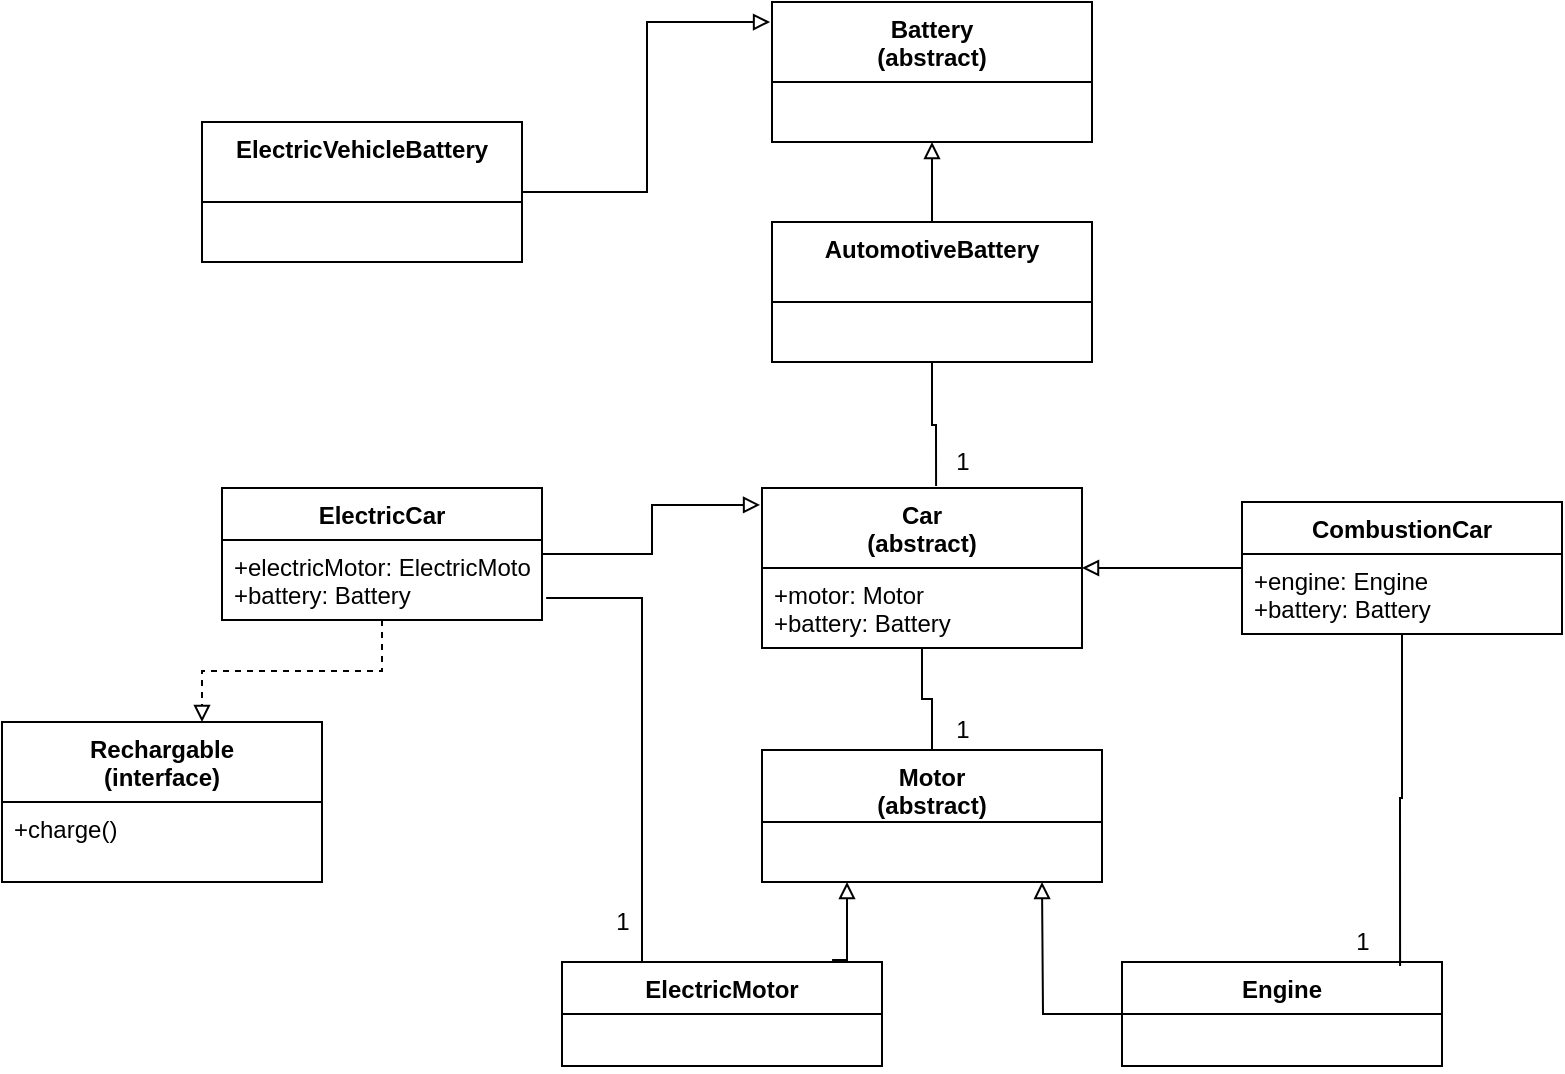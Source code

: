 <mxfile version="14.4.4" type="github"><diagram id="Km626YSVhhOPQeeHJGAm" name="Page-1"><mxGraphModel dx="946" dy="1739" grid="1" gridSize="10" guides="1" tooltips="1" connect="1" arrows="1" fold="1" page="1" pageScale="1" pageWidth="827" pageHeight="1169" math="0" shadow="0"><root><mxCell id="0"/><mxCell id="1" parent="0"/><mxCell id="lPrHbruwAdqoqPO9hOBP-49" style="edgeStyle=orthogonalEdgeStyle;rounded=0;orthogonalLoop=1;jettySize=auto;html=1;entryX=0.5;entryY=0;entryDx=0;entryDy=0;endArrow=none;endFill=0;" edge="1" parent="1" source="lPrHbruwAdqoqPO9hOBP-4" target="lPrHbruwAdqoqPO9hOBP-27"><mxGeometry relative="1" as="geometry"/></mxCell><mxCell id="lPrHbruwAdqoqPO9hOBP-4" value="Car&#xa;(abstract)" style="swimlane;fontStyle=1;align=center;verticalAlign=top;childLayout=stackLayout;horizontal=1;startSize=40;horizontalStack=0;resizeParent=1;resizeParentMax=0;resizeLast=0;collapsible=1;marginBottom=0;" vertex="1" parent="1"><mxGeometry x="410" y="-737" width="160" height="80" as="geometry"/></mxCell><mxCell id="lPrHbruwAdqoqPO9hOBP-7" value="+motor: Motor&#xa;+battery: Battery" style="text;strokeColor=none;fillColor=none;align=left;verticalAlign=top;spacingLeft=4;spacingRight=4;overflow=hidden;rotatable=0;points=[[0,0.5],[1,0.5]];portConstraint=eastwest;" vertex="1" parent="lPrHbruwAdqoqPO9hOBP-4"><mxGeometry y="40" width="160" height="40" as="geometry"/></mxCell><mxCell id="lPrHbruwAdqoqPO9hOBP-43" style="edgeStyle=orthogonalEdgeStyle;rounded=0;orthogonalLoop=1;jettySize=auto;html=1;endArrow=block;endFill=0;" edge="1" parent="1" source="lPrHbruwAdqoqPO9hOBP-12"><mxGeometry relative="1" as="geometry"><mxPoint x="550" y="-540" as="targetPoint"/></mxGeometry></mxCell><mxCell id="lPrHbruwAdqoqPO9hOBP-12" value="Engine" style="swimlane;fontStyle=1;align=center;verticalAlign=top;childLayout=stackLayout;horizontal=1;startSize=26;horizontalStack=0;resizeParent=1;resizeParentMax=0;resizeLast=0;collapsible=1;marginBottom=0;" vertex="1" parent="1"><mxGeometry x="590" y="-500" width="160" height="52" as="geometry"/></mxCell><mxCell id="lPrHbruwAdqoqPO9hOBP-15" value=" " style="text;strokeColor=none;fillColor=none;align=left;verticalAlign=top;spacingLeft=4;spacingRight=4;overflow=hidden;rotatable=0;points=[[0,0.5],[1,0.5]];portConstraint=eastwest;" vertex="1" parent="lPrHbruwAdqoqPO9hOBP-12"><mxGeometry y="26" width="160" height="26" as="geometry"/></mxCell><mxCell id="lPrHbruwAdqoqPO9hOBP-44" style="edgeStyle=orthogonalEdgeStyle;rounded=0;orthogonalLoop=1;jettySize=auto;html=1;entryX=0.25;entryY=1;entryDx=0;entryDy=0;endArrow=block;endFill=0;exitX=0.844;exitY=-0.019;exitDx=0;exitDy=0;exitPerimeter=0;" edge="1" parent="1" source="lPrHbruwAdqoqPO9hOBP-16" target="lPrHbruwAdqoqPO9hOBP-27"><mxGeometry relative="1" as="geometry"/></mxCell><mxCell id="lPrHbruwAdqoqPO9hOBP-16" value="ElectricMotor" style="swimlane;fontStyle=1;align=center;verticalAlign=top;childLayout=stackLayout;horizontal=1;startSize=26;horizontalStack=0;resizeParent=1;resizeParentMax=0;resizeLast=0;collapsible=1;marginBottom=0;" vertex="1" parent="1"><mxGeometry x="310" y="-500" width="160" height="52" as="geometry"/></mxCell><mxCell id="lPrHbruwAdqoqPO9hOBP-19" value=" " style="text;strokeColor=none;fillColor=none;align=left;verticalAlign=top;spacingLeft=4;spacingRight=4;overflow=hidden;rotatable=0;points=[[0,0.5],[1,0.5]];portConstraint=eastwest;" vertex="1" parent="lPrHbruwAdqoqPO9hOBP-16"><mxGeometry y="26" width="160" height="26" as="geometry"/></mxCell><mxCell id="lPrHbruwAdqoqPO9hOBP-27" value="Motor&#xa;(abstract)&#xa;" style="swimlane;fontStyle=1;align=center;verticalAlign=top;childLayout=stackLayout;horizontal=1;startSize=36;horizontalStack=0;resizeParent=1;resizeParentMax=0;resizeLast=0;collapsible=1;marginBottom=0;" vertex="1" parent="1"><mxGeometry x="410" y="-606" width="170" height="66" as="geometry"/></mxCell><mxCell id="lPrHbruwAdqoqPO9hOBP-35" value="Battery&#xa;(abstract)" style="swimlane;fontStyle=1;align=center;verticalAlign=top;childLayout=stackLayout;horizontal=1;startSize=40;horizontalStack=0;resizeParent=1;resizeParentMax=0;resizeLast=0;collapsible=1;marginBottom=0;" vertex="1" parent="1"><mxGeometry x="415" y="-980" width="160" height="70" as="geometry"/></mxCell><mxCell id="lPrHbruwAdqoqPO9hOBP-48" value="1" style="text;html=1;align=center;verticalAlign=middle;resizable=0;points=[];autosize=1;" vertex="1" parent="1"><mxGeometry x="500" y="-626" width="20" height="20" as="geometry"/></mxCell><mxCell id="lPrHbruwAdqoqPO9hOBP-50" value="Rechargable&#xa;(interface)" style="swimlane;fontStyle=1;align=center;verticalAlign=top;childLayout=stackLayout;horizontal=1;startSize=40;horizontalStack=0;resizeParent=1;resizeParentMax=0;resizeLast=0;collapsible=1;marginBottom=0;" vertex="1" parent="1"><mxGeometry x="30" y="-620" width="160" height="80" as="geometry"/></mxCell><mxCell id="lPrHbruwAdqoqPO9hOBP-53" value="+charge()" style="text;strokeColor=none;fillColor=none;align=left;verticalAlign=top;spacingLeft=4;spacingRight=4;overflow=hidden;rotatable=0;points=[[0,0.5],[1,0.5]];portConstraint=eastwest;" vertex="1" parent="lPrHbruwAdqoqPO9hOBP-50"><mxGeometry y="40" width="160" height="40" as="geometry"/></mxCell><mxCell id="lPrHbruwAdqoqPO9hOBP-64" style="edgeStyle=orthogonalEdgeStyle;rounded=0;orthogonalLoop=1;jettySize=auto;html=1;entryX=0.25;entryY=0;entryDx=0;entryDy=0;endArrow=none;endFill=0;exitX=1.013;exitY=0.725;exitDx=0;exitDy=0;exitPerimeter=0;" edge="1" parent="1" source="lPrHbruwAdqoqPO9hOBP-57" target="lPrHbruwAdqoqPO9hOBP-16"><mxGeometry relative="1" as="geometry"/></mxCell><mxCell id="lPrHbruwAdqoqPO9hOBP-65" style="edgeStyle=orthogonalEdgeStyle;rounded=0;orthogonalLoop=1;jettySize=auto;html=1;entryX=-0.006;entryY=0.106;entryDx=0;entryDy=0;entryPerimeter=0;endArrow=block;endFill=0;" edge="1" parent="1" source="lPrHbruwAdqoqPO9hOBP-54" target="lPrHbruwAdqoqPO9hOBP-4"><mxGeometry relative="1" as="geometry"/></mxCell><mxCell id="lPrHbruwAdqoqPO9hOBP-66" style="edgeStyle=orthogonalEdgeStyle;rounded=0;orthogonalLoop=1;jettySize=auto;html=1;entryX=0.625;entryY=0;entryDx=0;entryDy=0;entryPerimeter=0;endArrow=block;endFill=0;dashed=1;" edge="1" parent="1" source="lPrHbruwAdqoqPO9hOBP-54" target="lPrHbruwAdqoqPO9hOBP-50"><mxGeometry relative="1" as="geometry"/></mxCell><mxCell id="lPrHbruwAdqoqPO9hOBP-54" value="ElectricCar" style="swimlane;fontStyle=1;align=center;verticalAlign=top;childLayout=stackLayout;horizontal=1;startSize=26;horizontalStack=0;resizeParent=1;resizeParentMax=0;resizeLast=0;collapsible=1;marginBottom=0;" vertex="1" parent="1"><mxGeometry x="140" y="-737" width="160" height="66" as="geometry"/></mxCell><mxCell id="lPrHbruwAdqoqPO9hOBP-57" value="+electricMotor: ElectricMotor&#xa;+battery: Battery" style="text;strokeColor=none;fillColor=none;align=left;verticalAlign=top;spacingLeft=4;spacingRight=4;overflow=hidden;rotatable=0;points=[[0,0.5],[1,0.5]];portConstraint=eastwest;" vertex="1" parent="lPrHbruwAdqoqPO9hOBP-54"><mxGeometry y="26" width="160" height="40" as="geometry"/></mxCell><mxCell id="lPrHbruwAdqoqPO9hOBP-63" value="1" style="text;html=1;align=center;verticalAlign=middle;resizable=0;points=[];autosize=1;" vertex="1" parent="1"><mxGeometry x="330" y="-530" width="20" height="20" as="geometry"/></mxCell><mxCell id="lPrHbruwAdqoqPO9hOBP-70" style="edgeStyle=orthogonalEdgeStyle;rounded=0;orthogonalLoop=1;jettySize=auto;html=1;endArrow=block;endFill=0;" edge="1" parent="1" source="lPrHbruwAdqoqPO9hOBP-67" target="lPrHbruwAdqoqPO9hOBP-4"><mxGeometry relative="1" as="geometry"/></mxCell><mxCell id="lPrHbruwAdqoqPO9hOBP-71" style="edgeStyle=orthogonalEdgeStyle;rounded=0;orthogonalLoop=1;jettySize=auto;html=1;entryX=0.869;entryY=0.038;entryDx=0;entryDy=0;entryPerimeter=0;endArrow=none;endFill=0;" edge="1" parent="1" source="lPrHbruwAdqoqPO9hOBP-67" target="lPrHbruwAdqoqPO9hOBP-12"><mxGeometry relative="1" as="geometry"/></mxCell><mxCell id="lPrHbruwAdqoqPO9hOBP-67" value="CombustionCar" style="swimlane;fontStyle=1;align=center;verticalAlign=top;childLayout=stackLayout;horizontal=1;startSize=26;horizontalStack=0;resizeParent=1;resizeParentMax=0;resizeLast=0;collapsible=1;marginBottom=0;" vertex="1" parent="1"><mxGeometry x="650" y="-730" width="160" height="66" as="geometry"/></mxCell><mxCell id="lPrHbruwAdqoqPO9hOBP-68" value="+engine: Engine&#xa;+battery: Battery" style="text;strokeColor=none;fillColor=none;align=left;verticalAlign=top;spacingLeft=4;spacingRight=4;overflow=hidden;rotatable=0;points=[[0,0.5],[1,0.5]];portConstraint=eastwest;" vertex="1" parent="lPrHbruwAdqoqPO9hOBP-67"><mxGeometry y="26" width="160" height="40" as="geometry"/></mxCell><mxCell id="lPrHbruwAdqoqPO9hOBP-72" value="1" style="text;html=1;align=center;verticalAlign=middle;resizable=0;points=[];autosize=1;" vertex="1" parent="1"><mxGeometry x="700" y="-520" width="20" height="20" as="geometry"/></mxCell><mxCell id="lPrHbruwAdqoqPO9hOBP-76" style="edgeStyle=orthogonalEdgeStyle;rounded=0;orthogonalLoop=1;jettySize=auto;html=1;entryX=-0.006;entryY=0.143;entryDx=0;entryDy=0;entryPerimeter=0;endArrow=block;endFill=0;" edge="1" parent="1" source="lPrHbruwAdqoqPO9hOBP-73" target="lPrHbruwAdqoqPO9hOBP-35"><mxGeometry relative="1" as="geometry"/></mxCell><mxCell id="lPrHbruwAdqoqPO9hOBP-73" value="ElectricVehicleBattery" style="swimlane;fontStyle=1;align=center;verticalAlign=top;childLayout=stackLayout;horizontal=1;startSize=40;horizontalStack=0;resizeParent=1;resizeParentMax=0;resizeLast=0;collapsible=1;marginBottom=0;" vertex="1" parent="1"><mxGeometry x="130" y="-920" width="160" height="70" as="geometry"/></mxCell><mxCell id="lPrHbruwAdqoqPO9hOBP-77" style="edgeStyle=orthogonalEdgeStyle;rounded=0;orthogonalLoop=1;jettySize=auto;html=1;entryX=0.5;entryY=1;entryDx=0;entryDy=0;endArrow=block;endFill=0;" edge="1" parent="1" source="lPrHbruwAdqoqPO9hOBP-74" target="lPrHbruwAdqoqPO9hOBP-35"><mxGeometry relative="1" as="geometry"/></mxCell><mxCell id="lPrHbruwAdqoqPO9hOBP-78" style="edgeStyle=orthogonalEdgeStyle;rounded=0;orthogonalLoop=1;jettySize=auto;html=1;entryX=0.544;entryY=-0.012;entryDx=0;entryDy=0;entryPerimeter=0;endArrow=none;endFill=0;" edge="1" parent="1" source="lPrHbruwAdqoqPO9hOBP-74" target="lPrHbruwAdqoqPO9hOBP-4"><mxGeometry relative="1" as="geometry"/></mxCell><mxCell id="lPrHbruwAdqoqPO9hOBP-74" value="AutomotiveBattery" style="swimlane;fontStyle=1;align=center;verticalAlign=top;childLayout=stackLayout;horizontal=1;startSize=40;horizontalStack=0;resizeParent=1;resizeParentMax=0;resizeLast=0;collapsible=1;marginBottom=0;" vertex="1" parent="1"><mxGeometry x="415" y="-870" width="160" height="70" as="geometry"/></mxCell><mxCell id="lPrHbruwAdqoqPO9hOBP-79" value="1" style="text;html=1;align=center;verticalAlign=middle;resizable=0;points=[];autosize=1;" vertex="1" parent="1"><mxGeometry x="500" y="-760" width="20" height="20" as="geometry"/></mxCell></root></mxGraphModel></diagram></mxfile>